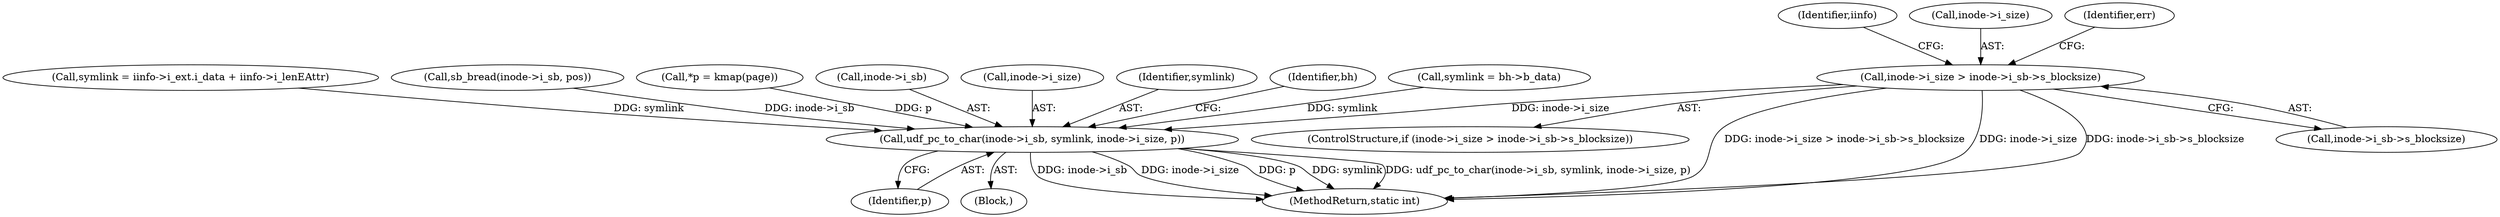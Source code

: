 digraph "0_linux_0e5cc9a40ada6046e6bc3bdfcd0c0d7e4b706b14_2@pointer" {
"1000127" [label="(Call,inode->i_size > inode->i_sb->s_blocksize)"];
"1000197" [label="(Call,udf_pc_to_char(inode->i_sb, symlink, inode->i_size, p))"];
"1000126" [label="(ControlStructure,if (inode->i_size > inode->i_sb->s_blocksize))"];
"1000163" [label="(Call,symlink = iinfo->i_ext.i_data + iinfo->i_lenEAttr)"];
"1000178" [label="(Call,sb_bread(inode->i_sb, pos))"];
"1000236" [label="(MethodReturn,static int)"];
"1000143" [label="(Identifier,iinfo)"];
"1000131" [label="(Call,inode->i_sb->s_blocksize)"];
"1000120" [label="(Call,*p = kmap(page))"];
"1000127" [label="(Call,inode->i_size > inode->i_sb->s_blocksize)"];
"1000198" [label="(Call,inode->i_sb)"];
"1000202" [label="(Call,inode->i_size)"];
"1000197" [label="(Call,udf_pc_to_char(inode->i_sb, symlink, inode->i_size, p))"];
"1000201" [label="(Identifier,symlink)"];
"1000205" [label="(Identifier,p)"];
"1000207" [label="(Identifier,bh)"];
"1000104" [label="(Block,)"];
"1000128" [label="(Call,inode->i_size)"];
"1000138" [label="(Identifier,err)"];
"1000192" [label="(Call,symlink = bh->b_data)"];
"1000127" -> "1000126"  [label="AST: "];
"1000127" -> "1000131"  [label="CFG: "];
"1000128" -> "1000127"  [label="AST: "];
"1000131" -> "1000127"  [label="AST: "];
"1000138" -> "1000127"  [label="CFG: "];
"1000143" -> "1000127"  [label="CFG: "];
"1000127" -> "1000236"  [label="DDG: inode->i_size > inode->i_sb->s_blocksize"];
"1000127" -> "1000236"  [label="DDG: inode->i_size"];
"1000127" -> "1000236"  [label="DDG: inode->i_sb->s_blocksize"];
"1000127" -> "1000197"  [label="DDG: inode->i_size"];
"1000197" -> "1000104"  [label="AST: "];
"1000197" -> "1000205"  [label="CFG: "];
"1000198" -> "1000197"  [label="AST: "];
"1000201" -> "1000197"  [label="AST: "];
"1000202" -> "1000197"  [label="AST: "];
"1000205" -> "1000197"  [label="AST: "];
"1000207" -> "1000197"  [label="CFG: "];
"1000197" -> "1000236"  [label="DDG: p"];
"1000197" -> "1000236"  [label="DDG: symlink"];
"1000197" -> "1000236"  [label="DDG: udf_pc_to_char(inode->i_sb, symlink, inode->i_size, p)"];
"1000197" -> "1000236"  [label="DDG: inode->i_sb"];
"1000197" -> "1000236"  [label="DDG: inode->i_size"];
"1000178" -> "1000197"  [label="DDG: inode->i_sb"];
"1000163" -> "1000197"  [label="DDG: symlink"];
"1000192" -> "1000197"  [label="DDG: symlink"];
"1000120" -> "1000197"  [label="DDG: p"];
}
